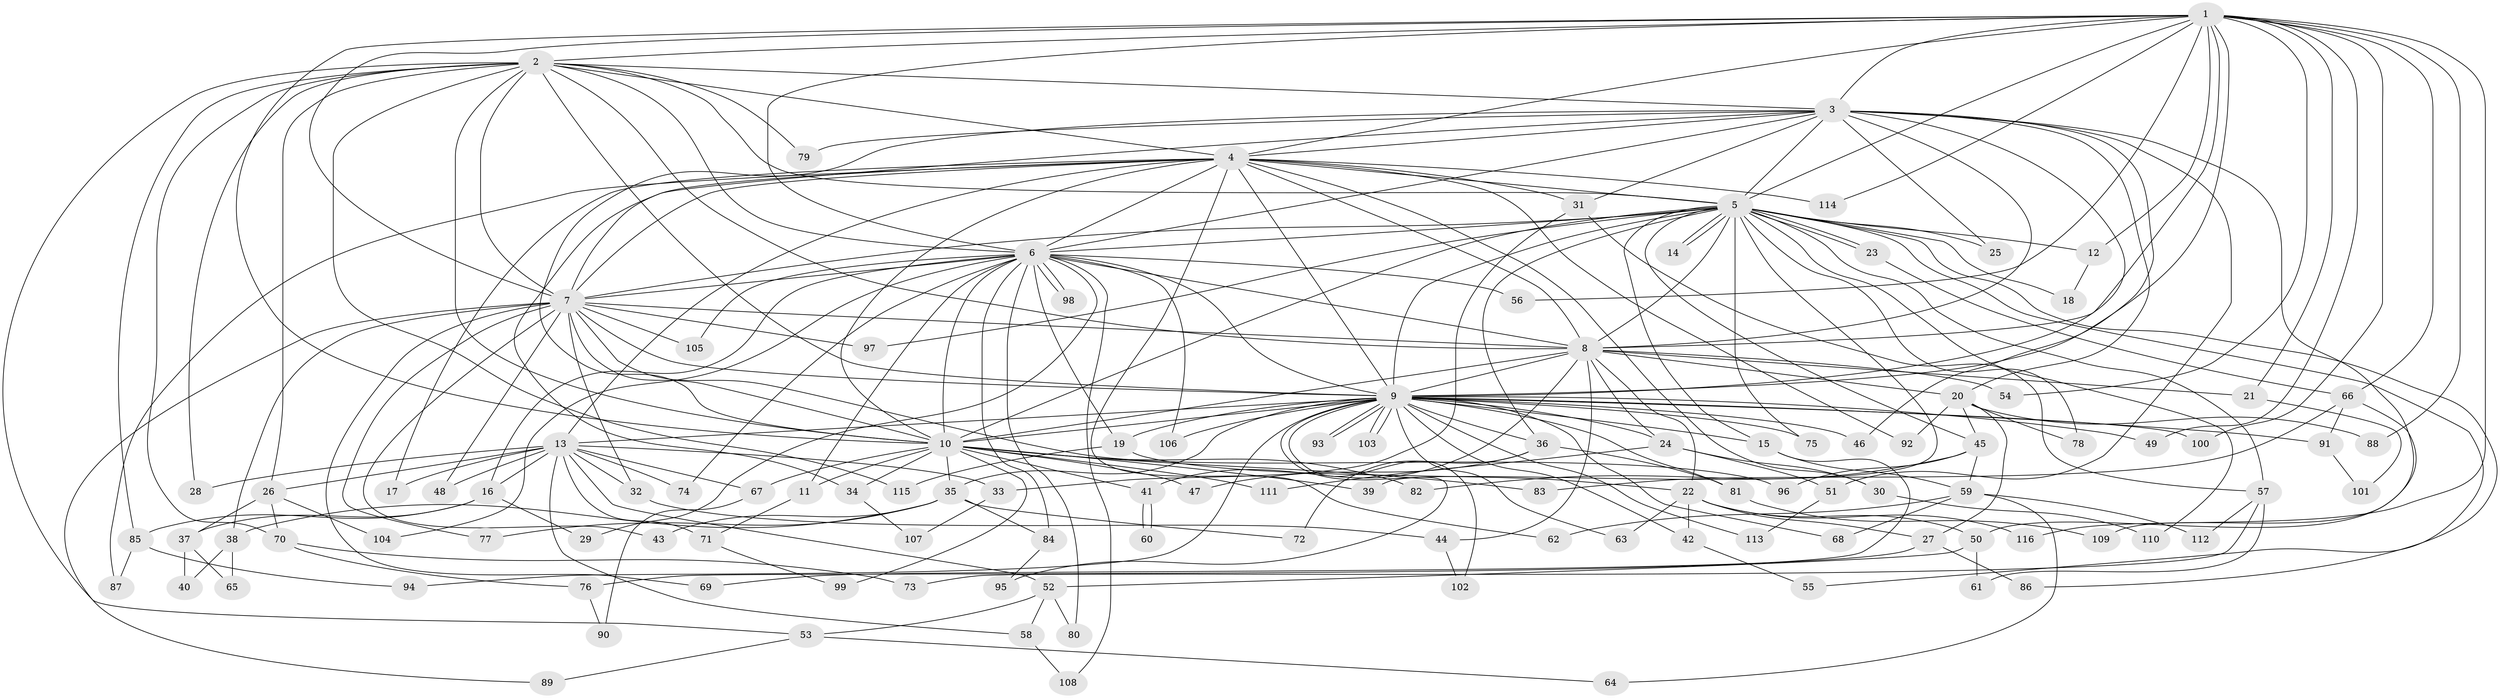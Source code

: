 // coarse degree distribution, {16: 0.011235955056179775, 23: 0.011235955056179775, 13: 0.02247191011235955, 15: 0.011235955056179775, 27: 0.011235955056179775, 29: 0.02247191011235955, 19: 0.011235955056179775, 4: 0.10112359550561797, 3: 0.16853932584269662, 2: 0.5168539325842697, 7: 0.033707865168539325, 5: 0.033707865168539325, 6: 0.02247191011235955, 8: 0.011235955056179775, 1: 0.011235955056179775}
// Generated by graph-tools (version 1.1) at 2025/51/02/27/25 19:51:52]
// undirected, 116 vertices, 257 edges
graph export_dot {
graph [start="1"]
  node [color=gray90,style=filled];
  1;
  2;
  3;
  4;
  5;
  6;
  7;
  8;
  9;
  10;
  11;
  12;
  13;
  14;
  15;
  16;
  17;
  18;
  19;
  20;
  21;
  22;
  23;
  24;
  25;
  26;
  27;
  28;
  29;
  30;
  31;
  32;
  33;
  34;
  35;
  36;
  37;
  38;
  39;
  40;
  41;
  42;
  43;
  44;
  45;
  46;
  47;
  48;
  49;
  50;
  51;
  52;
  53;
  54;
  55;
  56;
  57;
  58;
  59;
  60;
  61;
  62;
  63;
  64;
  65;
  66;
  67;
  68;
  69;
  70;
  71;
  72;
  73;
  74;
  75;
  76;
  77;
  78;
  79;
  80;
  81;
  82;
  83;
  84;
  85;
  86;
  87;
  88;
  89;
  90;
  91;
  92;
  93;
  94;
  95;
  96;
  97;
  98;
  99;
  100;
  101;
  102;
  103;
  104;
  105;
  106;
  107;
  108;
  109;
  110;
  111;
  112;
  113;
  114;
  115;
  116;
  1 -- 2;
  1 -- 3;
  1 -- 4;
  1 -- 5;
  1 -- 6;
  1 -- 7;
  1 -- 8;
  1 -- 9;
  1 -- 10;
  1 -- 12;
  1 -- 21;
  1 -- 49;
  1 -- 54;
  1 -- 56;
  1 -- 66;
  1 -- 88;
  1 -- 100;
  1 -- 114;
  1 -- 116;
  2 -- 3;
  2 -- 4;
  2 -- 5;
  2 -- 6;
  2 -- 7;
  2 -- 8;
  2 -- 9;
  2 -- 10;
  2 -- 26;
  2 -- 28;
  2 -- 53;
  2 -- 70;
  2 -- 79;
  2 -- 85;
  2 -- 115;
  3 -- 4;
  3 -- 5;
  3 -- 6;
  3 -- 7;
  3 -- 8;
  3 -- 9;
  3 -- 10;
  3 -- 20;
  3 -- 25;
  3 -- 31;
  3 -- 46;
  3 -- 50;
  3 -- 51;
  3 -- 79;
  4 -- 5;
  4 -- 6;
  4 -- 7;
  4 -- 8;
  4 -- 9;
  4 -- 10;
  4 -- 13;
  4 -- 17;
  4 -- 30;
  4 -- 31;
  4 -- 34;
  4 -- 62;
  4 -- 87;
  4 -- 92;
  4 -- 114;
  5 -- 6;
  5 -- 7;
  5 -- 8;
  5 -- 9;
  5 -- 10;
  5 -- 12;
  5 -- 14;
  5 -- 14;
  5 -- 15;
  5 -- 18;
  5 -- 23;
  5 -- 23;
  5 -- 25;
  5 -- 36;
  5 -- 39;
  5 -- 45;
  5 -- 55;
  5 -- 57;
  5 -- 75;
  5 -- 78;
  5 -- 86;
  5 -- 97;
  5 -- 110;
  6 -- 7;
  6 -- 8;
  6 -- 9;
  6 -- 10;
  6 -- 11;
  6 -- 16;
  6 -- 19;
  6 -- 29;
  6 -- 56;
  6 -- 74;
  6 -- 80;
  6 -- 84;
  6 -- 98;
  6 -- 98;
  6 -- 104;
  6 -- 105;
  6 -- 106;
  6 -- 108;
  7 -- 8;
  7 -- 9;
  7 -- 10;
  7 -- 32;
  7 -- 38;
  7 -- 43;
  7 -- 48;
  7 -- 69;
  7 -- 77;
  7 -- 89;
  7 -- 96;
  7 -- 97;
  7 -- 105;
  8 -- 9;
  8 -- 10;
  8 -- 20;
  8 -- 21;
  8 -- 22;
  8 -- 24;
  8 -- 41;
  8 -- 44;
  8 -- 54;
  9 -- 10;
  9 -- 13;
  9 -- 15;
  9 -- 19;
  9 -- 24;
  9 -- 35;
  9 -- 36;
  9 -- 42;
  9 -- 46;
  9 -- 49;
  9 -- 63;
  9 -- 68;
  9 -- 75;
  9 -- 81;
  9 -- 91;
  9 -- 93;
  9 -- 93;
  9 -- 94;
  9 -- 95;
  9 -- 100;
  9 -- 102;
  9 -- 103;
  9 -- 103;
  9 -- 106;
  9 -- 113;
  10 -- 11;
  10 -- 34;
  10 -- 35;
  10 -- 39;
  10 -- 41;
  10 -- 47;
  10 -- 67;
  10 -- 82;
  10 -- 83;
  10 -- 99;
  10 -- 111;
  11 -- 71;
  12 -- 18;
  13 -- 16;
  13 -- 17;
  13 -- 26;
  13 -- 28;
  13 -- 32;
  13 -- 33;
  13 -- 48;
  13 -- 52;
  13 -- 58;
  13 -- 67;
  13 -- 71;
  13 -- 74;
  15 -- 59;
  15 -- 76;
  16 -- 29;
  16 -- 37;
  16 -- 85;
  19 -- 22;
  19 -- 115;
  20 -- 27;
  20 -- 45;
  20 -- 78;
  20 -- 88;
  20 -- 92;
  21 -- 101;
  22 -- 27;
  22 -- 42;
  22 -- 50;
  22 -- 63;
  22 -- 116;
  23 -- 66;
  24 -- 30;
  24 -- 51;
  24 -- 111;
  26 -- 37;
  26 -- 70;
  26 -- 104;
  27 -- 69;
  27 -- 86;
  30 -- 110;
  31 -- 33;
  31 -- 57;
  32 -- 44;
  33 -- 107;
  34 -- 107;
  35 -- 38;
  35 -- 43;
  35 -- 72;
  35 -- 77;
  35 -- 84;
  36 -- 47;
  36 -- 72;
  36 -- 81;
  37 -- 40;
  37 -- 65;
  38 -- 40;
  38 -- 65;
  41 -- 60;
  41 -- 60;
  42 -- 55;
  44 -- 102;
  45 -- 59;
  45 -- 82;
  45 -- 96;
  50 -- 52;
  50 -- 61;
  51 -- 113;
  52 -- 53;
  52 -- 58;
  52 -- 80;
  53 -- 64;
  53 -- 89;
  57 -- 61;
  57 -- 73;
  57 -- 112;
  58 -- 108;
  59 -- 62;
  59 -- 64;
  59 -- 68;
  59 -- 112;
  66 -- 83;
  66 -- 91;
  66 -- 109;
  67 -- 90;
  70 -- 73;
  70 -- 76;
  71 -- 99;
  76 -- 90;
  81 -- 109;
  84 -- 95;
  85 -- 87;
  85 -- 94;
  91 -- 101;
}
